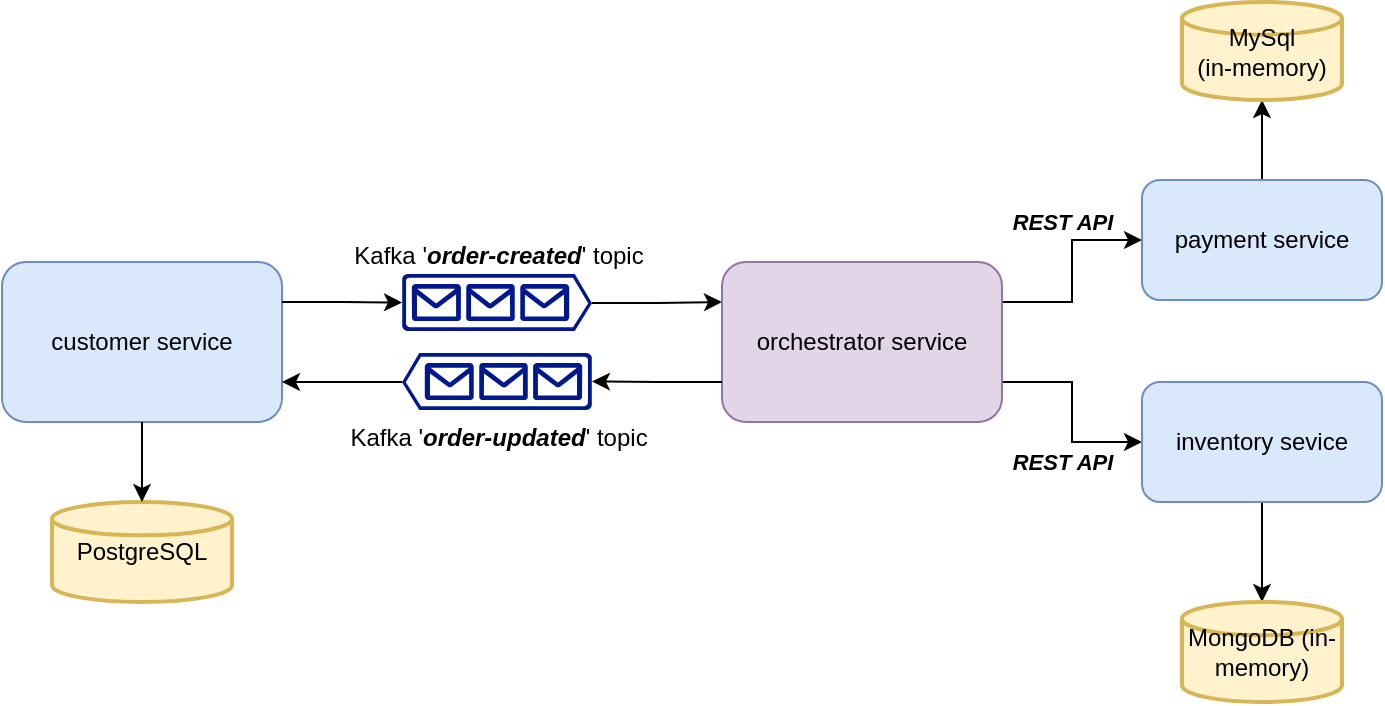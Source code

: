<mxfile version="24.7.8">
  <diagram name="Page-1" id="FVbl938nvk8ToLAmSVnC">
    <mxGraphModel dx="1114" dy="862" grid="1" gridSize="10" guides="1" tooltips="1" connect="1" arrows="1" fold="1" page="1" pageScale="1" pageWidth="850" pageHeight="1100" math="0" shadow="0">
      <root>
        <mxCell id="0" />
        <mxCell id="1" parent="0" />
        <mxCell id="AkcVRc0mJY5m5MNqyDW8-1" value="customer service" style="rounded=1;whiteSpace=wrap;html=1;fillColor=#dae8fc;strokeColor=#6c8ebf;" parent="1" vertex="1">
          <mxGeometry x="190" y="270" width="140" height="80" as="geometry" />
        </mxCell>
        <mxCell id="AkcVRc0mJY5m5MNqyDW8-14" style="edgeStyle=orthogonalEdgeStyle;rounded=0;orthogonalLoop=1;jettySize=auto;html=1;exitX=1;exitY=0.51;exitDx=0;exitDy=0;exitPerimeter=0;entryX=0;entryY=0.25;entryDx=0;entryDy=0;" parent="1" source="AkcVRc0mJY5m5MNqyDW8-2" target="AkcVRc0mJY5m5MNqyDW8-4" edge="1">
          <mxGeometry relative="1" as="geometry" />
        </mxCell>
        <mxCell id="AkcVRc0mJY5m5MNqyDW8-2" value="Kafka &#39;&lt;i&gt;&lt;b&gt;order-created&lt;/b&gt;&lt;/i&gt;&#39; topic" style="sketch=0;aspect=fixed;pointerEvents=1;shadow=0;dashed=0;html=1;strokeColor=none;labelPosition=center;verticalLabelPosition=top;verticalAlign=bottom;align=center;fillColor=#00188D;shape=mxgraph.azure.queue_generic" parent="1" vertex="1">
          <mxGeometry x="390" y="276" width="95" height="28.5" as="geometry" />
        </mxCell>
        <mxCell id="AkcVRc0mJY5m5MNqyDW8-16" style="edgeStyle=orthogonalEdgeStyle;rounded=0;orthogonalLoop=1;jettySize=auto;html=1;exitX=1;exitY=0.51;exitDx=0;exitDy=0;exitPerimeter=0;entryX=1;entryY=0.75;entryDx=0;entryDy=0;" parent="1" source="AkcVRc0mJY5m5MNqyDW8-3" target="AkcVRc0mJY5m5MNqyDW8-1" edge="1">
          <mxGeometry relative="1" as="geometry" />
        </mxCell>
        <mxCell id="AkcVRc0mJY5m5MNqyDW8-3" value="Kafka &#39;&lt;i&gt;&lt;b&gt;order-updated&lt;/b&gt;&lt;/i&gt;&#39; topic" style="sketch=0;aspect=fixed;pointerEvents=1;shadow=0;dashed=0;html=1;strokeColor=none;labelPosition=center;verticalLabelPosition=bottom;verticalAlign=top;align=center;fillColor=#00188D;shape=mxgraph.azure.queue_generic;flipV=0;flipH=1;" parent="1" vertex="1">
          <mxGeometry x="390" y="315.5" width="95" height="28.5" as="geometry" />
        </mxCell>
        <mxCell id="AkcVRc0mJY5m5MNqyDW8-12" style="edgeStyle=orthogonalEdgeStyle;rounded=0;orthogonalLoop=1;jettySize=auto;html=1;exitX=1;exitY=0.25;exitDx=0;exitDy=0;" parent="1" source="AkcVRc0mJY5m5MNqyDW8-4" target="AkcVRc0mJY5m5MNqyDW8-5" edge="1">
          <mxGeometry relative="1" as="geometry" />
        </mxCell>
        <mxCell id="GNPxDEdU4rkgXsz-aVDi-1" value="&lt;i&gt;&lt;b&gt;REST API&lt;/b&gt;&lt;/i&gt;" style="edgeLabel;html=1;align=center;verticalAlign=middle;resizable=0;points=[];" vertex="1" connectable="0" parent="AkcVRc0mJY5m5MNqyDW8-12">
          <mxGeometry x="0.346" y="-2" relative="1" as="geometry">
            <mxPoint x="-7" y="-11" as="offset" />
          </mxGeometry>
        </mxCell>
        <mxCell id="AkcVRc0mJY5m5MNqyDW8-13" style="edgeStyle=orthogonalEdgeStyle;rounded=0;orthogonalLoop=1;jettySize=auto;html=1;exitX=1;exitY=0.75;exitDx=0;exitDy=0;entryX=0;entryY=0.5;entryDx=0;entryDy=0;" parent="1" source="AkcVRc0mJY5m5MNqyDW8-4" target="AkcVRc0mJY5m5MNqyDW8-6" edge="1">
          <mxGeometry relative="1" as="geometry" />
        </mxCell>
        <mxCell id="GNPxDEdU4rkgXsz-aVDi-2" value="&lt;b&gt;&lt;i&gt;REST API&lt;/i&gt;&lt;/b&gt;" style="edgeLabel;html=1;align=center;verticalAlign=middle;resizable=0;points=[];" vertex="1" connectable="0" parent="AkcVRc0mJY5m5MNqyDW8-13">
          <mxGeometry x="-0.06" relative="1" as="geometry">
            <mxPoint x="-5" y="28" as="offset" />
          </mxGeometry>
        </mxCell>
        <mxCell id="AkcVRc0mJY5m5MNqyDW8-4" value="orchestrator service" style="rounded=1;whiteSpace=wrap;html=1;fillColor=#e1d5e7;strokeColor=#9673a6;" parent="1" vertex="1">
          <mxGeometry x="550" y="270" width="140" height="80" as="geometry" />
        </mxCell>
        <mxCell id="AkcVRc0mJY5m5MNqyDW8-11" style="edgeStyle=orthogonalEdgeStyle;rounded=0;orthogonalLoop=1;jettySize=auto;html=1;exitX=0.5;exitY=0;exitDx=0;exitDy=0;" parent="1" source="AkcVRc0mJY5m5MNqyDW8-5" target="AkcVRc0mJY5m5MNqyDW8-8" edge="1">
          <mxGeometry relative="1" as="geometry" />
        </mxCell>
        <mxCell id="AkcVRc0mJY5m5MNqyDW8-5" value="payment service" style="rounded=1;whiteSpace=wrap;html=1;fillColor=#dae8fc;strokeColor=#6c8ebf;" parent="1" vertex="1">
          <mxGeometry x="760" y="229" width="120" height="60" as="geometry" />
        </mxCell>
        <mxCell id="AkcVRc0mJY5m5MNqyDW8-10" style="edgeStyle=orthogonalEdgeStyle;rounded=0;orthogonalLoop=1;jettySize=auto;html=1;exitX=0.5;exitY=1;exitDx=0;exitDy=0;" parent="1" source="AkcVRc0mJY5m5MNqyDW8-6" target="AkcVRc0mJY5m5MNqyDW8-9" edge="1">
          <mxGeometry relative="1" as="geometry" />
        </mxCell>
        <mxCell id="AkcVRc0mJY5m5MNqyDW8-6" value="inventory sevice" style="rounded=1;whiteSpace=wrap;html=1;fillColor=#dae8fc;strokeColor=#6c8ebf;" parent="1" vertex="1">
          <mxGeometry x="760" y="330" width="120" height="60" as="geometry" />
        </mxCell>
        <mxCell id="AkcVRc0mJY5m5MNqyDW8-7" value="PostgreSQL" style="strokeWidth=2;html=1;shape=mxgraph.flowchart.database;whiteSpace=wrap;fillColor=#fff2cc;strokeColor=#d6b656;" parent="1" vertex="1">
          <mxGeometry x="215" y="390" width="90" height="50" as="geometry" />
        </mxCell>
        <mxCell id="AkcVRc0mJY5m5MNqyDW8-8" value="MySql&lt;br&gt;(in-memory)" style="strokeWidth=2;html=1;shape=mxgraph.flowchart.database;whiteSpace=wrap;fillColor=#fff2cc;strokeColor=#d6b656;" parent="1" vertex="1">
          <mxGeometry x="780" y="140" width="80" height="49" as="geometry" />
        </mxCell>
        <mxCell id="AkcVRc0mJY5m5MNqyDW8-9" value="MongoDB (in-memory)" style="strokeWidth=2;html=1;shape=mxgraph.flowchart.database;whiteSpace=wrap;fillColor=#fff2cc;strokeColor=#d6b656;" parent="1" vertex="1">
          <mxGeometry x="780" y="440" width="80" height="50" as="geometry" />
        </mxCell>
        <mxCell id="AkcVRc0mJY5m5MNqyDW8-17" style="edgeStyle=orthogonalEdgeStyle;rounded=0;orthogonalLoop=1;jettySize=auto;html=1;exitX=1;exitY=0.25;exitDx=0;exitDy=0;entryX=0;entryY=0.5;entryDx=0;entryDy=0;entryPerimeter=0;" parent="1" source="AkcVRc0mJY5m5MNqyDW8-1" target="AkcVRc0mJY5m5MNqyDW8-2" edge="1">
          <mxGeometry relative="1" as="geometry" />
        </mxCell>
        <mxCell id="AkcVRc0mJY5m5MNqyDW8-18" style="edgeStyle=orthogonalEdgeStyle;rounded=0;orthogonalLoop=1;jettySize=auto;html=1;exitX=0;exitY=0.75;exitDx=0;exitDy=0;entryX=0;entryY=0.5;entryDx=0;entryDy=0;entryPerimeter=0;" parent="1" source="AkcVRc0mJY5m5MNqyDW8-4" target="AkcVRc0mJY5m5MNqyDW8-3" edge="1">
          <mxGeometry relative="1" as="geometry" />
        </mxCell>
        <mxCell id="AkcVRc0mJY5m5MNqyDW8-19" style="edgeStyle=orthogonalEdgeStyle;rounded=0;orthogonalLoop=1;jettySize=auto;html=1;exitX=0.5;exitY=1;exitDx=0;exitDy=0;entryX=0.5;entryY=0;entryDx=0;entryDy=0;entryPerimeter=0;" parent="1" source="AkcVRc0mJY5m5MNqyDW8-1" target="AkcVRc0mJY5m5MNqyDW8-7" edge="1">
          <mxGeometry relative="1" as="geometry" />
        </mxCell>
      </root>
    </mxGraphModel>
  </diagram>
</mxfile>
